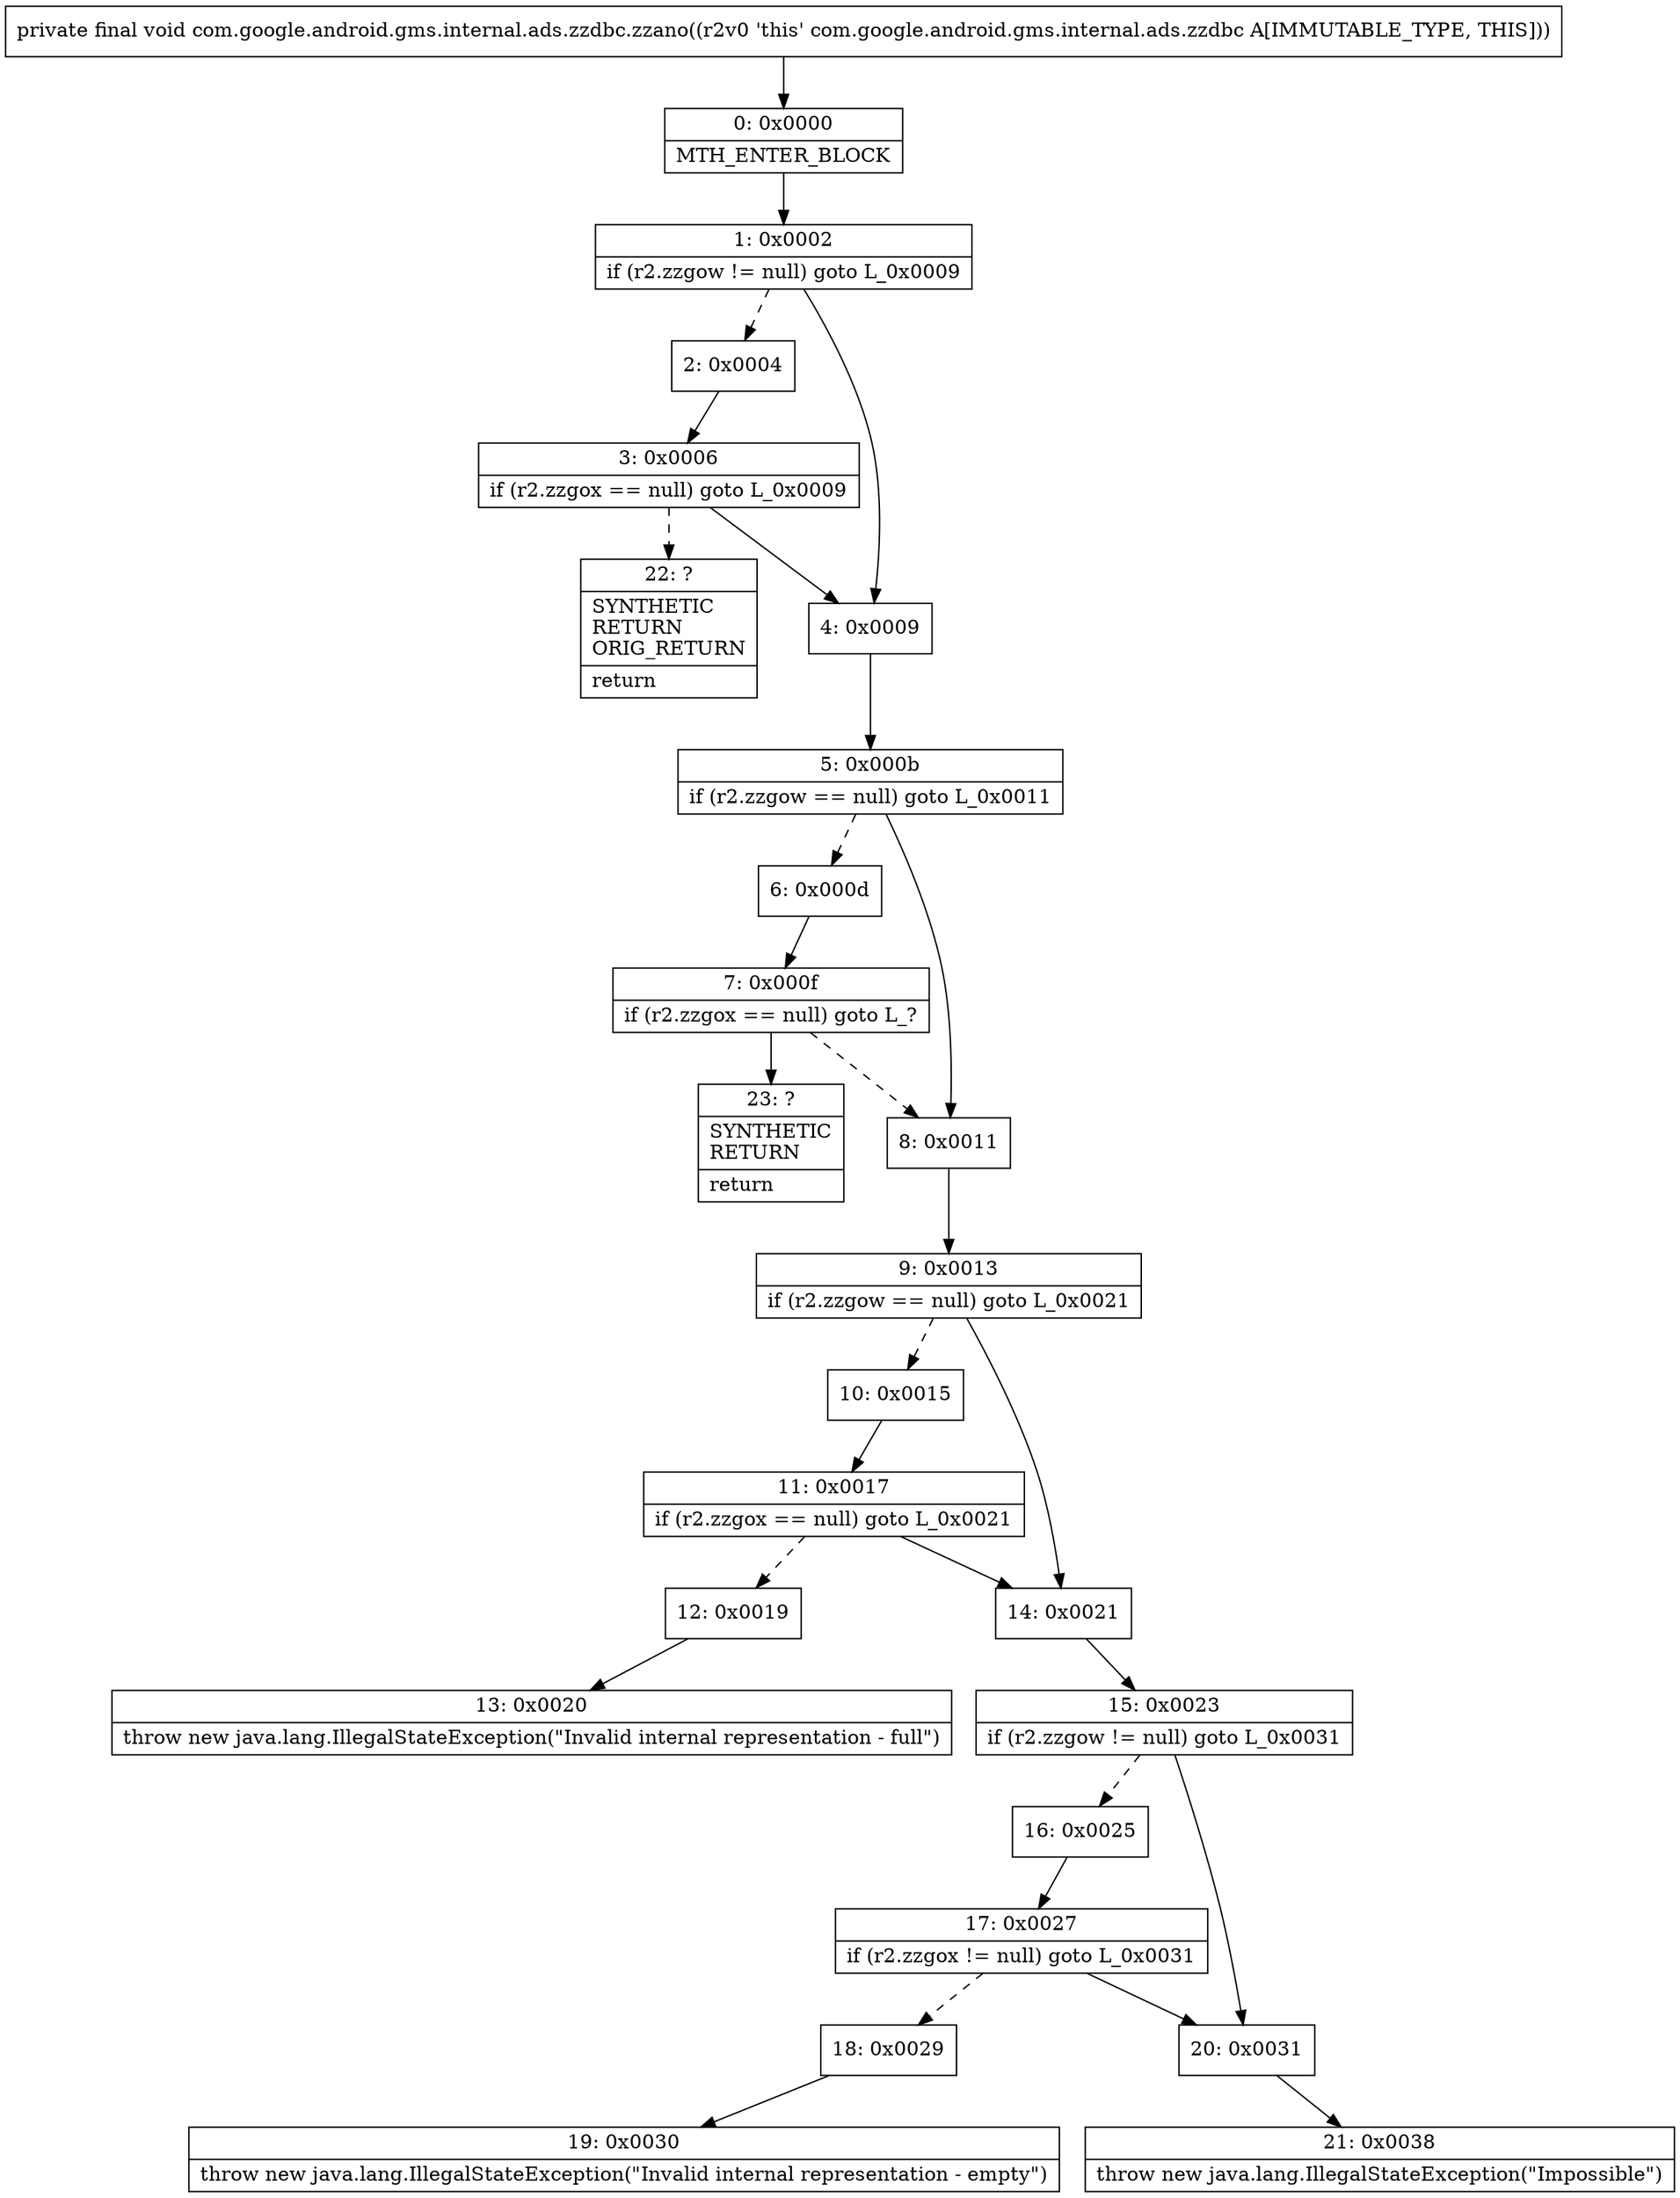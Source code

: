 digraph "CFG forcom.google.android.gms.internal.ads.zzdbc.zzano()V" {
Node_0 [shape=record,label="{0\:\ 0x0000|MTH_ENTER_BLOCK\l}"];
Node_1 [shape=record,label="{1\:\ 0x0002|if (r2.zzgow != null) goto L_0x0009\l}"];
Node_2 [shape=record,label="{2\:\ 0x0004}"];
Node_3 [shape=record,label="{3\:\ 0x0006|if (r2.zzgox == null) goto L_0x0009\l}"];
Node_4 [shape=record,label="{4\:\ 0x0009}"];
Node_5 [shape=record,label="{5\:\ 0x000b|if (r2.zzgow == null) goto L_0x0011\l}"];
Node_6 [shape=record,label="{6\:\ 0x000d}"];
Node_7 [shape=record,label="{7\:\ 0x000f|if (r2.zzgox == null) goto L_?\l}"];
Node_8 [shape=record,label="{8\:\ 0x0011}"];
Node_9 [shape=record,label="{9\:\ 0x0013|if (r2.zzgow == null) goto L_0x0021\l}"];
Node_10 [shape=record,label="{10\:\ 0x0015}"];
Node_11 [shape=record,label="{11\:\ 0x0017|if (r2.zzgox == null) goto L_0x0021\l}"];
Node_12 [shape=record,label="{12\:\ 0x0019}"];
Node_13 [shape=record,label="{13\:\ 0x0020|throw new java.lang.IllegalStateException(\"Invalid internal representation \- full\")\l}"];
Node_14 [shape=record,label="{14\:\ 0x0021}"];
Node_15 [shape=record,label="{15\:\ 0x0023|if (r2.zzgow != null) goto L_0x0031\l}"];
Node_16 [shape=record,label="{16\:\ 0x0025}"];
Node_17 [shape=record,label="{17\:\ 0x0027|if (r2.zzgox != null) goto L_0x0031\l}"];
Node_18 [shape=record,label="{18\:\ 0x0029}"];
Node_19 [shape=record,label="{19\:\ 0x0030|throw new java.lang.IllegalStateException(\"Invalid internal representation \- empty\")\l}"];
Node_20 [shape=record,label="{20\:\ 0x0031}"];
Node_21 [shape=record,label="{21\:\ 0x0038|throw new java.lang.IllegalStateException(\"Impossible\")\l}"];
Node_22 [shape=record,label="{22\:\ ?|SYNTHETIC\lRETURN\lORIG_RETURN\l|return\l}"];
Node_23 [shape=record,label="{23\:\ ?|SYNTHETIC\lRETURN\l|return\l}"];
MethodNode[shape=record,label="{private final void com.google.android.gms.internal.ads.zzdbc.zzano((r2v0 'this' com.google.android.gms.internal.ads.zzdbc A[IMMUTABLE_TYPE, THIS])) }"];
MethodNode -> Node_0;
Node_0 -> Node_1;
Node_1 -> Node_2[style=dashed];
Node_1 -> Node_4;
Node_2 -> Node_3;
Node_3 -> Node_4;
Node_3 -> Node_22[style=dashed];
Node_4 -> Node_5;
Node_5 -> Node_6[style=dashed];
Node_5 -> Node_8;
Node_6 -> Node_7;
Node_7 -> Node_8[style=dashed];
Node_7 -> Node_23;
Node_8 -> Node_9;
Node_9 -> Node_10[style=dashed];
Node_9 -> Node_14;
Node_10 -> Node_11;
Node_11 -> Node_12[style=dashed];
Node_11 -> Node_14;
Node_12 -> Node_13;
Node_14 -> Node_15;
Node_15 -> Node_16[style=dashed];
Node_15 -> Node_20;
Node_16 -> Node_17;
Node_17 -> Node_18[style=dashed];
Node_17 -> Node_20;
Node_18 -> Node_19;
Node_20 -> Node_21;
}

